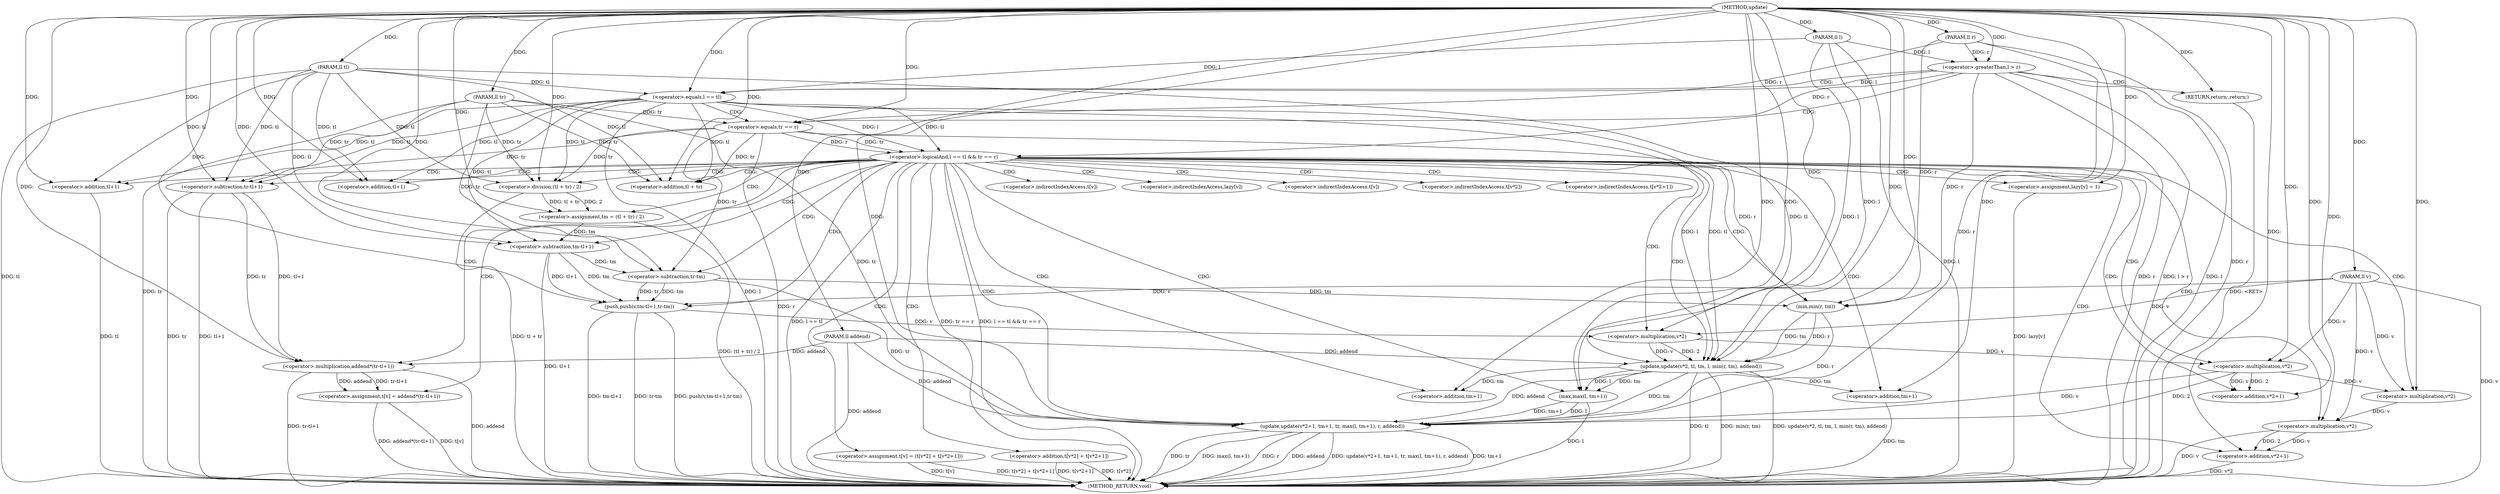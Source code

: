 digraph "update" {  
"1000264" [label = "(METHOD,update)" ]
"1000367" [label = "(METHOD_RETURN,void)" ]
"1000265" [label = "(PARAM,ll v)" ]
"1000266" [label = "(PARAM,ll tl)" ]
"1000267" [label = "(PARAM,ll tr)" ]
"1000268" [label = "(PARAM,ll l)" ]
"1000269" [label = "(PARAM,ll r)" ]
"1000270" [label = "(PARAM,ll addend)" ]
"1000273" [label = "(<operator>.greaterThan,l > r)" ]
"1000276" [label = "(RETURN,return;,return;)" ]
"1000278" [label = "(<operator>.logicalAnd,l == tl && tr == r)" ]
"1000286" [label = "(<operator>.assignment,t[v] = addend*(tr-tl+1))" ]
"1000297" [label = "(<operator>.assignment,lazy[v] = 1)" ]
"1000279" [label = "(<operator>.equals,l == tl)" ]
"1000282" [label = "(<operator>.equals,tr == r)" ]
"1000305" [label = "(<operator>.assignment,tm = (tl + tr) / 2)" ]
"1000312" [label = "(push,push(v,tm-tl+1,tr-tm))" ]
"1000322" [label = "(update,update(v*2, tl, tm, l, min(r, tm), addend))" ]
"1000333" [label = "(update,update(v*2+1, tm+1, tr, max(l, tm+1), r, addend))" ]
"1000350" [label = "(<operator>.assignment,t[v] = (t[v*2] + t[v*2+1]))" ]
"1000290" [label = "(<operator>.multiplication,addend*(tr-tl+1))" ]
"1000292" [label = "(<operator>.subtraction,tr-tl+1)" ]
"1000307" [label = "(<operator>.division,(tl + tr) / 2)" ]
"1000314" [label = "(<operator>.subtraction,tm-tl+1)" ]
"1000319" [label = "(<operator>.subtraction,tr-tm)" ]
"1000323" [label = "(<operator>.multiplication,v*2)" ]
"1000329" [label = "(min,min(r, tm))" ]
"1000334" [label = "(<operator>.addition,v*2+1)" ]
"1000339" [label = "(<operator>.addition,tm+1)" ]
"1000343" [label = "(max,max(l, tm+1))" ]
"1000354" [label = "(<operator>.addition,t[v*2] + t[v*2+1])" ]
"1000294" [label = "(<operator>.addition,tl+1)" ]
"1000308" [label = "(<operator>.addition,tl + tr)" ]
"1000316" [label = "(<operator>.addition,tl+1)" ]
"1000335" [label = "(<operator>.multiplication,v*2)" ]
"1000345" [label = "(<operator>.addition,tm+1)" ]
"1000357" [label = "(<operator>.multiplication,v*2)" ]
"1000362" [label = "(<operator>.addition,v*2+1)" ]
"1000363" [label = "(<operator>.multiplication,v*2)" ]
"1000287" [label = "(<operator>.indirectIndexAccess,t[v])" ]
"1000298" [label = "(<operator>.indirectIndexAccess,lazy[v])" ]
"1000351" [label = "(<operator>.indirectIndexAccess,t[v])" ]
"1000355" [label = "(<operator>.indirectIndexAccess,t[v*2])" ]
"1000360" [label = "(<operator>.indirectIndexAccess,t[v*2+1])" ]
  "1000265" -> "1000367"  [ label = "DDG: v"] 
  "1000266" -> "1000367"  [ label = "DDG: tl"] 
  "1000267" -> "1000367"  [ label = "DDG: tr"] 
  "1000268" -> "1000367"  [ label = "DDG: l"] 
  "1000269" -> "1000367"  [ label = "DDG: r"] 
  "1000270" -> "1000367"  [ label = "DDG: addend"] 
  "1000273" -> "1000367"  [ label = "DDG: l"] 
  "1000273" -> "1000367"  [ label = "DDG: r"] 
  "1000273" -> "1000367"  [ label = "DDG: l > r"] 
  "1000279" -> "1000367"  [ label = "DDG: l"] 
  "1000278" -> "1000367"  [ label = "DDG: l == tl"] 
  "1000282" -> "1000367"  [ label = "DDG: r"] 
  "1000278" -> "1000367"  [ label = "DDG: tr == r"] 
  "1000278" -> "1000367"  [ label = "DDG: l == tl && tr == r"] 
  "1000307" -> "1000367"  [ label = "DDG: tl + tr"] 
  "1000305" -> "1000367"  [ label = "DDG: (tl + tr) / 2"] 
  "1000314" -> "1000367"  [ label = "DDG: tl+1"] 
  "1000312" -> "1000367"  [ label = "DDG: tm-tl+1"] 
  "1000312" -> "1000367"  [ label = "DDG: tr-tm"] 
  "1000312" -> "1000367"  [ label = "DDG: push(v,tm-tl+1,tr-tm)"] 
  "1000322" -> "1000367"  [ label = "DDG: tl"] 
  "1000322" -> "1000367"  [ label = "DDG: min(r, tm)"] 
  "1000322" -> "1000367"  [ label = "DDG: update(v*2, tl, tm, l, min(r, tm), addend)"] 
  "1000333" -> "1000367"  [ label = "DDG: tm+1"] 
  "1000333" -> "1000367"  [ label = "DDG: tr"] 
  "1000343" -> "1000367"  [ label = "DDG: l"] 
  "1000345" -> "1000367"  [ label = "DDG: tm"] 
  "1000333" -> "1000367"  [ label = "DDG: max(l, tm+1)"] 
  "1000333" -> "1000367"  [ label = "DDG: r"] 
  "1000333" -> "1000367"  [ label = "DDG: addend"] 
  "1000333" -> "1000367"  [ label = "DDG: update(v*2+1, tm+1, tr, max(l, tm+1), r, addend)"] 
  "1000350" -> "1000367"  [ label = "DDG: t[v]"] 
  "1000354" -> "1000367"  [ label = "DDG: t[v*2]"] 
  "1000363" -> "1000367"  [ label = "DDG: v"] 
  "1000362" -> "1000367"  [ label = "DDG: v*2"] 
  "1000354" -> "1000367"  [ label = "DDG: t[v*2+1]"] 
  "1000350" -> "1000367"  [ label = "DDG: t[v*2] + t[v*2+1]"] 
  "1000286" -> "1000367"  [ label = "DDG: t[v]"] 
  "1000290" -> "1000367"  [ label = "DDG: addend"] 
  "1000292" -> "1000367"  [ label = "DDG: tr"] 
  "1000294" -> "1000367"  [ label = "DDG: tl"] 
  "1000292" -> "1000367"  [ label = "DDG: tl+1"] 
  "1000290" -> "1000367"  [ label = "DDG: tr-tl+1"] 
  "1000286" -> "1000367"  [ label = "DDG: addend*(tr-tl+1)"] 
  "1000297" -> "1000367"  [ label = "DDG: lazy[v]"] 
  "1000276" -> "1000367"  [ label = "DDG: <RET>"] 
  "1000264" -> "1000265"  [ label = "DDG: "] 
  "1000264" -> "1000266"  [ label = "DDG: "] 
  "1000264" -> "1000267"  [ label = "DDG: "] 
  "1000264" -> "1000268"  [ label = "DDG: "] 
  "1000264" -> "1000269"  [ label = "DDG: "] 
  "1000264" -> "1000270"  [ label = "DDG: "] 
  "1000264" -> "1000276"  [ label = "DDG: "] 
  "1000268" -> "1000273"  [ label = "DDG: l"] 
  "1000264" -> "1000273"  [ label = "DDG: "] 
  "1000269" -> "1000273"  [ label = "DDG: r"] 
  "1000279" -> "1000278"  [ label = "DDG: tl"] 
  "1000279" -> "1000278"  [ label = "DDG: l"] 
  "1000282" -> "1000278"  [ label = "DDG: tr"] 
  "1000282" -> "1000278"  [ label = "DDG: r"] 
  "1000290" -> "1000286"  [ label = "DDG: addend"] 
  "1000290" -> "1000286"  [ label = "DDG: tr-tl+1"] 
  "1000264" -> "1000297"  [ label = "DDG: "] 
  "1000273" -> "1000279"  [ label = "DDG: l"] 
  "1000268" -> "1000279"  [ label = "DDG: l"] 
  "1000264" -> "1000279"  [ label = "DDG: "] 
  "1000266" -> "1000279"  [ label = "DDG: tl"] 
  "1000267" -> "1000282"  [ label = "DDG: tr"] 
  "1000264" -> "1000282"  [ label = "DDG: "] 
  "1000273" -> "1000282"  [ label = "DDG: r"] 
  "1000269" -> "1000282"  [ label = "DDG: r"] 
  "1000307" -> "1000305"  [ label = "DDG: tl + tr"] 
  "1000307" -> "1000305"  [ label = "DDG: 2"] 
  "1000270" -> "1000290"  [ label = "DDG: addend"] 
  "1000264" -> "1000290"  [ label = "DDG: "] 
  "1000292" -> "1000290"  [ label = "DDG: tl+1"] 
  "1000292" -> "1000290"  [ label = "DDG: tr"] 
  "1000264" -> "1000305"  [ label = "DDG: "] 
  "1000265" -> "1000312"  [ label = "DDG: v"] 
  "1000264" -> "1000312"  [ label = "DDG: "] 
  "1000314" -> "1000312"  [ label = "DDG: tl+1"] 
  "1000314" -> "1000312"  [ label = "DDG: tm"] 
  "1000319" -> "1000312"  [ label = "DDG: tr"] 
  "1000319" -> "1000312"  [ label = "DDG: tm"] 
  "1000323" -> "1000322"  [ label = "DDG: v"] 
  "1000323" -> "1000322"  [ label = "DDG: 2"] 
  "1000279" -> "1000322"  [ label = "DDG: l"] 
  "1000268" -> "1000322"  [ label = "DDG: l"] 
  "1000264" -> "1000322"  [ label = "DDG: "] 
  "1000329" -> "1000322"  [ label = "DDG: tm"] 
  "1000329" -> "1000322"  [ label = "DDG: r"] 
  "1000270" -> "1000322"  [ label = "DDG: addend"] 
  "1000266" -> "1000322"  [ label = "DDG: tl"] 
  "1000279" -> "1000322"  [ label = "DDG: tl"] 
  "1000335" -> "1000333"  [ label = "DDG: 2"] 
  "1000335" -> "1000333"  [ label = "DDG: v"] 
  "1000264" -> "1000333"  [ label = "DDG: "] 
  "1000343" -> "1000333"  [ label = "DDG: tm+1"] 
  "1000322" -> "1000333"  [ label = "DDG: tm"] 
  "1000322" -> "1000333"  [ label = "DDG: addend"] 
  "1000270" -> "1000333"  [ label = "DDG: addend"] 
  "1000319" -> "1000333"  [ label = "DDG: tr"] 
  "1000267" -> "1000333"  [ label = "DDG: tr"] 
  "1000329" -> "1000333"  [ label = "DDG: r"] 
  "1000269" -> "1000333"  [ label = "DDG: r"] 
  "1000343" -> "1000333"  [ label = "DDG: l"] 
  "1000282" -> "1000292"  [ label = "DDG: tr"] 
  "1000267" -> "1000292"  [ label = "DDG: tr"] 
  "1000264" -> "1000292"  [ label = "DDG: "] 
  "1000279" -> "1000292"  [ label = "DDG: tl"] 
  "1000266" -> "1000292"  [ label = "DDG: tl"] 
  "1000282" -> "1000307"  [ label = "DDG: tr"] 
  "1000267" -> "1000307"  [ label = "DDG: tr"] 
  "1000264" -> "1000307"  [ label = "DDG: "] 
  "1000279" -> "1000307"  [ label = "DDG: tl"] 
  "1000266" -> "1000307"  [ label = "DDG: tl"] 
  "1000305" -> "1000314"  [ label = "DDG: tm"] 
  "1000264" -> "1000314"  [ label = "DDG: "] 
  "1000266" -> "1000314"  [ label = "DDG: tl"] 
  "1000279" -> "1000314"  [ label = "DDG: tl"] 
  "1000267" -> "1000319"  [ label = "DDG: tr"] 
  "1000264" -> "1000319"  [ label = "DDG: "] 
  "1000282" -> "1000319"  [ label = "DDG: tr"] 
  "1000314" -> "1000319"  [ label = "DDG: tm"] 
  "1000312" -> "1000323"  [ label = "DDG: v"] 
  "1000265" -> "1000323"  [ label = "DDG: v"] 
  "1000264" -> "1000323"  [ label = "DDG: "] 
  "1000273" -> "1000329"  [ label = "DDG: r"] 
  "1000282" -> "1000329"  [ label = "DDG: r"] 
  "1000269" -> "1000329"  [ label = "DDG: r"] 
  "1000264" -> "1000329"  [ label = "DDG: "] 
  "1000319" -> "1000329"  [ label = "DDG: tm"] 
  "1000335" -> "1000334"  [ label = "DDG: 2"] 
  "1000335" -> "1000334"  [ label = "DDG: v"] 
  "1000264" -> "1000334"  [ label = "DDG: "] 
  "1000322" -> "1000339"  [ label = "DDG: tm"] 
  "1000264" -> "1000339"  [ label = "DDG: "] 
  "1000322" -> "1000343"  [ label = "DDG: l"] 
  "1000268" -> "1000343"  [ label = "DDG: l"] 
  "1000264" -> "1000343"  [ label = "DDG: "] 
  "1000322" -> "1000343"  [ label = "DDG: tm"] 
  "1000279" -> "1000294"  [ label = "DDG: tl"] 
  "1000266" -> "1000294"  [ label = "DDG: tl"] 
  "1000264" -> "1000294"  [ label = "DDG: "] 
  "1000279" -> "1000308"  [ label = "DDG: tl"] 
  "1000266" -> "1000308"  [ label = "DDG: tl"] 
  "1000264" -> "1000308"  [ label = "DDG: "] 
  "1000282" -> "1000308"  [ label = "DDG: tr"] 
  "1000267" -> "1000308"  [ label = "DDG: tr"] 
  "1000266" -> "1000316"  [ label = "DDG: tl"] 
  "1000264" -> "1000316"  [ label = "DDG: "] 
  "1000279" -> "1000316"  [ label = "DDG: tl"] 
  "1000323" -> "1000335"  [ label = "DDG: v"] 
  "1000265" -> "1000335"  [ label = "DDG: v"] 
  "1000264" -> "1000335"  [ label = "DDG: "] 
  "1000264" -> "1000345"  [ label = "DDG: "] 
  "1000322" -> "1000345"  [ label = "DDG: tm"] 
  "1000335" -> "1000357"  [ label = "DDG: v"] 
  "1000265" -> "1000357"  [ label = "DDG: v"] 
  "1000264" -> "1000357"  [ label = "DDG: "] 
  "1000363" -> "1000362"  [ label = "DDG: v"] 
  "1000363" -> "1000362"  [ label = "DDG: 2"] 
  "1000264" -> "1000362"  [ label = "DDG: "] 
  "1000357" -> "1000363"  [ label = "DDG: v"] 
  "1000265" -> "1000363"  [ label = "DDG: v"] 
  "1000264" -> "1000363"  [ label = "DDG: "] 
  "1000273" -> "1000276"  [ label = "CDG: "] 
  "1000273" -> "1000278"  [ label = "CDG: "] 
  "1000273" -> "1000279"  [ label = "CDG: "] 
  "1000278" -> "1000294"  [ label = "CDG: "] 
  "1000278" -> "1000305"  [ label = "CDG: "] 
  "1000278" -> "1000350"  [ label = "CDG: "] 
  "1000278" -> "1000333"  [ label = "CDG: "] 
  "1000278" -> "1000286"  [ label = "CDG: "] 
  "1000278" -> "1000362"  [ label = "CDG: "] 
  "1000278" -> "1000297"  [ label = "CDG: "] 
  "1000278" -> "1000312"  [ label = "CDG: "] 
  "1000278" -> "1000307"  [ label = "CDG: "] 
  "1000278" -> "1000323"  [ label = "CDG: "] 
  "1000278" -> "1000290"  [ label = "CDG: "] 
  "1000278" -> "1000298"  [ label = "CDG: "] 
  "1000278" -> "1000345"  [ label = "CDG: "] 
  "1000278" -> "1000360"  [ label = "CDG: "] 
  "1000278" -> "1000354"  [ label = "CDG: "] 
  "1000278" -> "1000351"  [ label = "CDG: "] 
  "1000278" -> "1000335"  [ label = "CDG: "] 
  "1000278" -> "1000319"  [ label = "CDG: "] 
  "1000278" -> "1000357"  [ label = "CDG: "] 
  "1000278" -> "1000316"  [ label = "CDG: "] 
  "1000278" -> "1000329"  [ label = "CDG: "] 
  "1000278" -> "1000363"  [ label = "CDG: "] 
  "1000278" -> "1000355"  [ label = "CDG: "] 
  "1000278" -> "1000308"  [ label = "CDG: "] 
  "1000278" -> "1000314"  [ label = "CDG: "] 
  "1000278" -> "1000343"  [ label = "CDG: "] 
  "1000278" -> "1000334"  [ label = "CDG: "] 
  "1000278" -> "1000287"  [ label = "CDG: "] 
  "1000278" -> "1000322"  [ label = "CDG: "] 
  "1000278" -> "1000292"  [ label = "CDG: "] 
  "1000278" -> "1000339"  [ label = "CDG: "] 
  "1000279" -> "1000282"  [ label = "CDG: "] 
}
